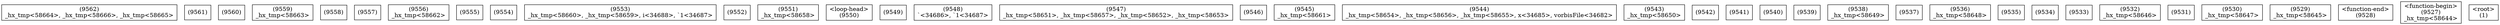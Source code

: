 digraph graphname {
n9562 [shape=box,label="(9562)\n_hx_tmp<58664>, _hx_tmp<58666>, _hx_tmp<58665>"];
n9561 [shape=box,label="(9561)"];
n9560 [shape=box,label="(9560)"];
n9559 [shape=box,label="(9559)\n_hx_tmp<58663>"];
n9558 [shape=box,label="(9558)"];
n9557 [shape=box,label="(9557)"];
n9556 [shape=box,label="(9556)\n_hx_tmp<58662>"];
n9555 [shape=box,label="(9555)"];
n9554 [shape=box,label="(9554)"];
n9553 [shape=box,label="(9553)\n_hx_tmp<58660>, _hx_tmp<58659>, i<34688>, `1<34687>"];
n9552 [shape=box,label="(9552)"];
n9551 [shape=box,label="(9551)\n_hx_tmp<58658>"];
n9550 [shape=box,label="<loop-head>
(9550)"];
n9549 [shape=box,label="(9549)"];
n9548 [shape=box,label="(9548)\n`<34686>, `1<34687>"];
n9547 [shape=box,label="(9547)\n_hx_tmp<58651>, _hx_tmp<58657>, _hx_tmp<58652>, _hx_tmp<58653>"];
n9546 [shape=box,label="(9546)"];
n9545 [shape=box,label="(9545)\n_hx_tmp<58661>"];
n9544 [shape=box,label="(9544)\n_hx_tmp<58654>, _hx_tmp<58656>, _hx_tmp<58655>, x<34685>, vorbisFile<34682>"];
n9543 [shape=box,label="(9543)\n_hx_tmp<58650>"];
n9542 [shape=box,label="(9542)"];
n9541 [shape=box,label="(9541)"];
n9540 [shape=box,label="(9540)"];
n9539 [shape=box,label="(9539)"];
n9538 [shape=box,label="(9538)\n_hx_tmp<58649>"];
n9537 [shape=box,label="(9537)"];
n9536 [shape=box,label="(9536)\n_hx_tmp<58648>"];
n9535 [shape=box,label="(9535)"];
n9534 [shape=box,label="(9534)"];
n9533 [shape=box,label="(9533)"];
n9532 [shape=box,label="(9532)\n_hx_tmp<58646>"];
n9531 [shape=box,label="(9531)"];
n9530 [shape=box,label="(9530)\n_hx_tmp<58647>"];
n9529 [shape=box,label="(9529)\n_hx_tmp<58645>"];
n9528 [shape=box,label="<function-end>
(9528)"];
n9527 [shape=box,label="<function-begin>
(9527)\n_hx_tmp<58644>"];
n1 [shape=box,label="<root>
(1)"];
}
